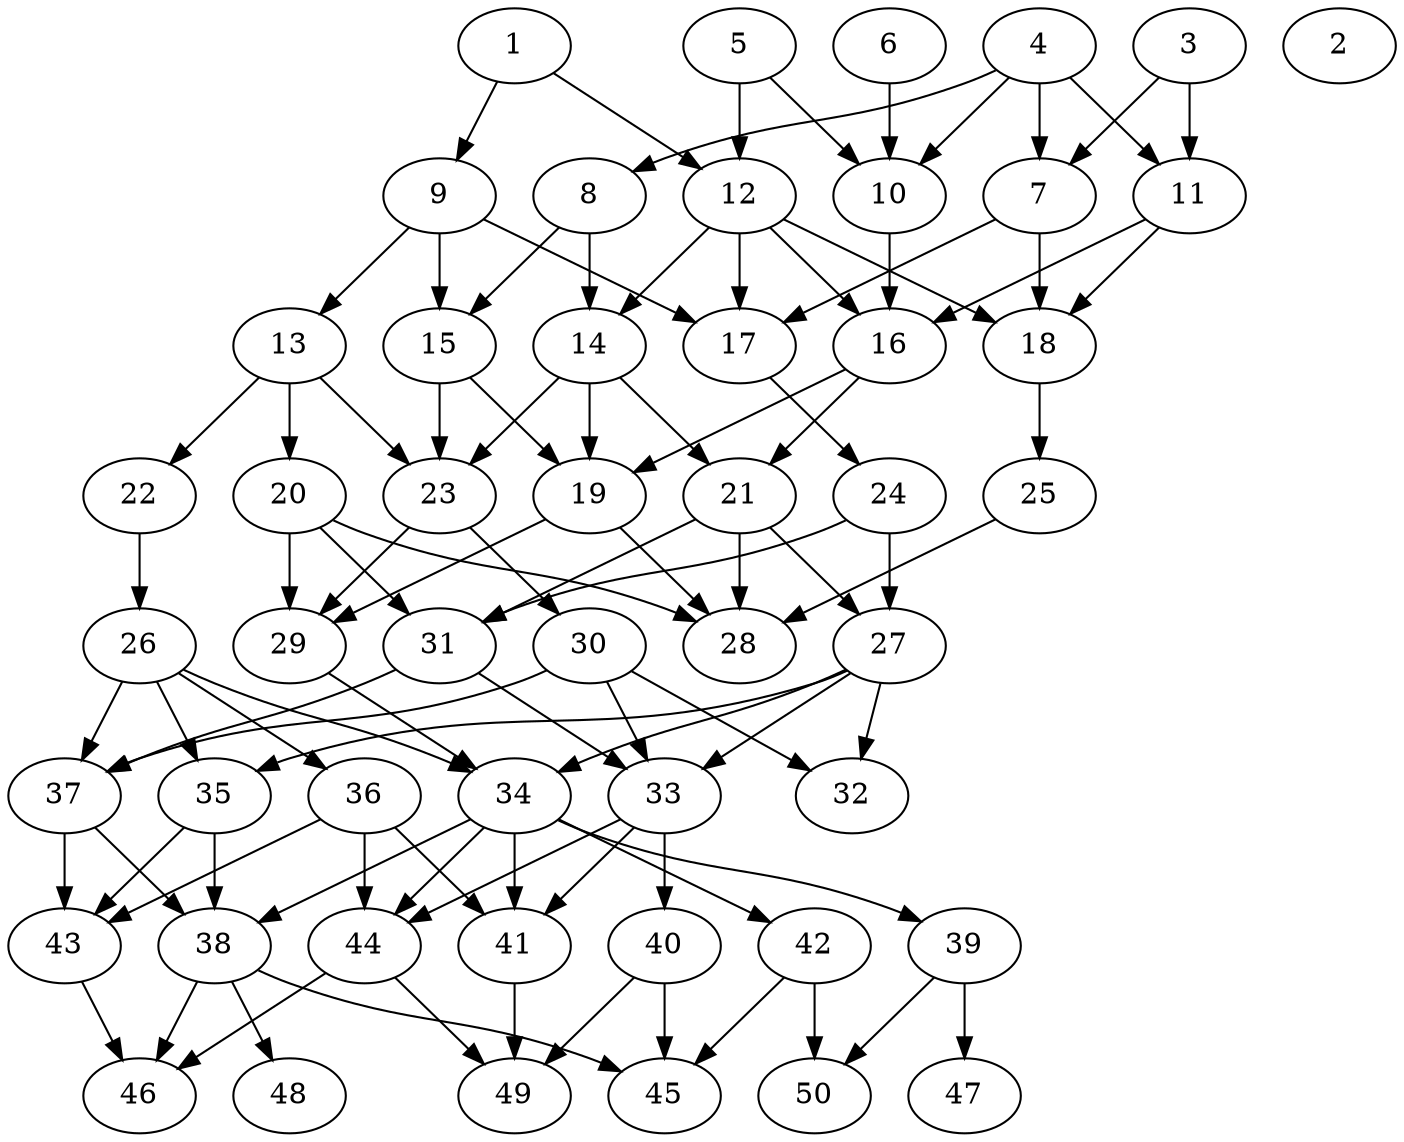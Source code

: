 // DAG automatically generated by daggen at Thu Oct  3 14:07:56 2019
// ./daggen --dot -n 50 --ccr 0.4 --fat 0.5 --regular 0.9 --density 0.5 --mindata 5242880 --maxdata 52428800 
digraph G {
  1 [size="113597440", alpha="0.14", expect_size="45438976"] 
  1 -> 9 [size ="45438976"]
  1 -> 12 [size ="45438976"]
  2 [size="58667520", alpha="0.01", expect_size="23467008"] 
  3 [size="106790400", alpha="0.09", expect_size="42716160"] 
  3 -> 7 [size ="42716160"]
  3 -> 11 [size ="42716160"]
  4 [size="40394240", alpha="0.16", expect_size="16157696"] 
  4 -> 7 [size ="16157696"]
  4 -> 8 [size ="16157696"]
  4 -> 10 [size ="16157696"]
  4 -> 11 [size ="16157696"]
  5 [size="113566720", alpha="0.09", expect_size="45426688"] 
  5 -> 10 [size ="45426688"]
  5 -> 12 [size ="45426688"]
  6 [size="38899200", alpha="0.05", expect_size="15559680"] 
  6 -> 10 [size ="15559680"]
  7 [size="86553600", alpha="0.12", expect_size="34621440"] 
  7 -> 17 [size ="34621440"]
  7 -> 18 [size ="34621440"]
  8 [size="34915840", alpha="0.18", expect_size="13966336"] 
  8 -> 14 [size ="13966336"]
  8 -> 15 [size ="13966336"]
  9 [size="57000960", alpha="0.10", expect_size="22800384"] 
  9 -> 13 [size ="22800384"]
  9 -> 15 [size ="22800384"]
  9 -> 17 [size ="22800384"]
  10 [size="101872640", alpha="0.07", expect_size="40749056"] 
  10 -> 16 [size ="40749056"]
  11 [size="117898240", alpha="0.16", expect_size="47159296"] 
  11 -> 16 [size ="47159296"]
  11 -> 18 [size ="47159296"]
  12 [size="79628800", alpha="0.17", expect_size="31851520"] 
  12 -> 14 [size ="31851520"]
  12 -> 16 [size ="31851520"]
  12 -> 17 [size ="31851520"]
  12 -> 18 [size ="31851520"]
  13 [size="83148800", alpha="0.16", expect_size="33259520"] 
  13 -> 20 [size ="33259520"]
  13 -> 22 [size ="33259520"]
  13 -> 23 [size ="33259520"]
  14 [size="17062400", alpha="0.07", expect_size="6824960"] 
  14 -> 19 [size ="6824960"]
  14 -> 21 [size ="6824960"]
  14 -> 23 [size ="6824960"]
  15 [size="110730240", alpha="0.10", expect_size="44292096"] 
  15 -> 19 [size ="44292096"]
  15 -> 23 [size ="44292096"]
  16 [size="47262720", alpha="0.14", expect_size="18905088"] 
  16 -> 19 [size ="18905088"]
  16 -> 21 [size ="18905088"]
  17 [size="73907200", alpha="0.19", expect_size="29562880"] 
  17 -> 24 [size ="29562880"]
  18 [size="24785920", alpha="0.07", expect_size="9914368"] 
  18 -> 25 [size ="9914368"]
  19 [size="130508800", alpha="0.15", expect_size="52203520"] 
  19 -> 28 [size ="52203520"]
  19 -> 29 [size ="52203520"]
  20 [size="68702720", alpha="0.13", expect_size="27481088"] 
  20 -> 28 [size ="27481088"]
  20 -> 29 [size ="27481088"]
  20 -> 31 [size ="27481088"]
  21 [size="111662080", alpha="0.08", expect_size="44664832"] 
  21 -> 27 [size ="44664832"]
  21 -> 28 [size ="44664832"]
  21 -> 31 [size ="44664832"]
  22 [size="88568320", alpha="0.11", expect_size="35427328"] 
  22 -> 26 [size ="35427328"]
  23 [size="70497280", alpha="0.10", expect_size="28198912"] 
  23 -> 29 [size ="28198912"]
  23 -> 30 [size ="28198912"]
  24 [size="44784640", alpha="0.13", expect_size="17913856"] 
  24 -> 27 [size ="17913856"]
  24 -> 31 [size ="17913856"]
  25 [size="85048320", alpha="0.13", expect_size="34019328"] 
  25 -> 28 [size ="34019328"]
  26 [size="27330560", alpha="0.18", expect_size="10932224"] 
  26 -> 34 [size ="10932224"]
  26 -> 35 [size ="10932224"]
  26 -> 36 [size ="10932224"]
  26 -> 37 [size ="10932224"]
  27 [size="108917760", alpha="0.15", expect_size="43567104"] 
  27 -> 32 [size ="43567104"]
  27 -> 33 [size ="43567104"]
  27 -> 34 [size ="43567104"]
  27 -> 35 [size ="43567104"]
  28 [size="102712320", alpha="0.16", expect_size="41084928"] 
  29 [size="25297920", alpha="0.04", expect_size="10119168"] 
  29 -> 34 [size ="10119168"]
  30 [size="115845120", alpha="0.08", expect_size="46338048"] 
  30 -> 32 [size ="46338048"]
  30 -> 33 [size ="46338048"]
  30 -> 37 [size ="46338048"]
  31 [size="76682240", alpha="0.09", expect_size="30672896"] 
  31 -> 33 [size ="30672896"]
  31 -> 37 [size ="30672896"]
  32 [size="126266880", alpha="0.01", expect_size="50506752"] 
  33 [size="74229760", alpha="0.05", expect_size="29691904"] 
  33 -> 40 [size ="29691904"]
  33 -> 41 [size ="29691904"]
  33 -> 44 [size ="29691904"]
  34 [size="14259200", alpha="0.10", expect_size="5703680"] 
  34 -> 38 [size ="5703680"]
  34 -> 39 [size ="5703680"]
  34 -> 41 [size ="5703680"]
  34 -> 42 [size ="5703680"]
  34 -> 44 [size ="5703680"]
  35 [size="91607040", alpha="0.12", expect_size="36642816"] 
  35 -> 38 [size ="36642816"]
  35 -> 43 [size ="36642816"]
  36 [size="52835840", alpha="0.19", expect_size="21134336"] 
  36 -> 41 [size ="21134336"]
  36 -> 43 [size ="21134336"]
  36 -> 44 [size ="21134336"]
  37 [size="41710080", alpha="0.17", expect_size="16684032"] 
  37 -> 38 [size ="16684032"]
  37 -> 43 [size ="16684032"]
  38 [size="13706240", alpha="0.16", expect_size="5482496"] 
  38 -> 45 [size ="5482496"]
  38 -> 46 [size ="5482496"]
  38 -> 48 [size ="5482496"]
  39 [size="108602880", alpha="0.16", expect_size="43441152"] 
  39 -> 47 [size ="43441152"]
  39 -> 50 [size ="43441152"]
  40 [size="16396800", alpha="0.05", expect_size="6558720"] 
  40 -> 45 [size ="6558720"]
  40 -> 49 [size ="6558720"]
  41 [size="61788160", alpha="0.10", expect_size="24715264"] 
  41 -> 49 [size ="24715264"]
  42 [size="113638400", alpha="0.09", expect_size="45455360"] 
  42 -> 45 [size ="45455360"]
  42 -> 50 [size ="45455360"]
  43 [size="120509440", alpha="0.17", expect_size="48203776"] 
  43 -> 46 [size ="48203776"]
  44 [size="34478080", alpha="0.10", expect_size="13791232"] 
  44 -> 46 [size ="13791232"]
  44 -> 49 [size ="13791232"]
  45 [size="95431680", alpha="0.16", expect_size="38172672"] 
  46 [size="47096320", alpha="0.04", expect_size="18838528"] 
  47 [size="41597440", alpha="0.08", expect_size="16638976"] 
  48 [size="21772800", alpha="0.08", expect_size="8709120"] 
  49 [size="117260800", alpha="0.09", expect_size="46904320"] 
  50 [size="91576320", alpha="0.08", expect_size="36630528"] 
}
